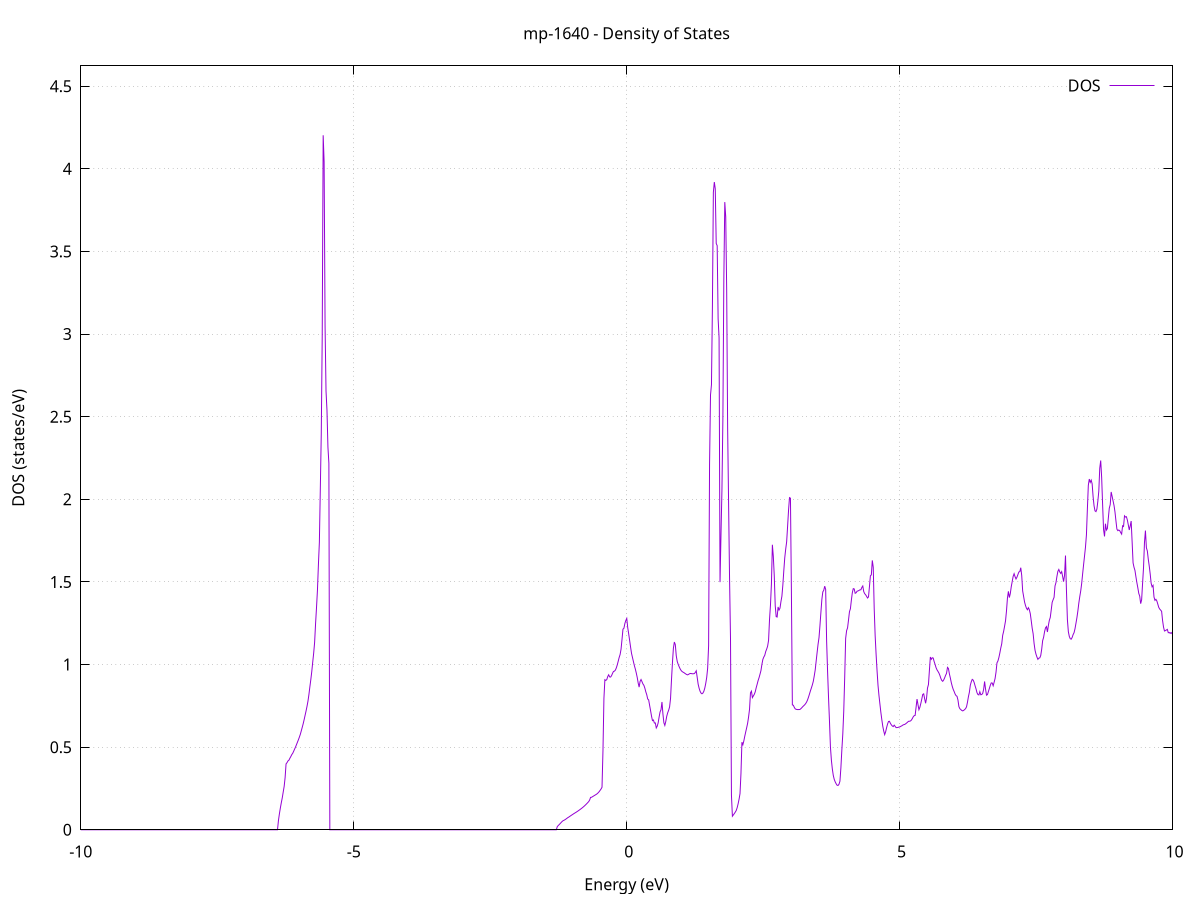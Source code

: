 set title 'mp-1640 - Density of States'
set xlabel 'Energy (eV)'
set ylabel 'DOS (states/eV)'
set grid
set xrange [-10:10]
set yrange [0:4.623]
set xzeroaxis lt -1
set terminal png size 800,600
set output 'mp-1640_dos_gnuplot.png'
plot '-' using 1:2 with lines title 'DOS'
-22.192600 0.000000
-22.175100 0.000000
-22.157700 0.000000
-22.140300 0.000000
-22.122800 0.000000
-22.105400 0.000000
-22.088000 0.000000
-22.070500 0.000000
-22.053100 0.000000
-22.035700 0.000000
-22.018200 0.000000
-22.000800 0.000000
-21.983400 0.000000
-21.965900 0.000000
-21.948500 0.000000
-21.931000 0.000000
-21.913600 0.000000
-21.896200 0.000000
-21.878700 0.000000
-21.861300 0.000000
-21.843900 0.000000
-21.826400 0.000000
-21.809000 0.000000
-21.791600 0.000000
-21.774100 0.000000
-21.756700 0.000000
-21.739300 0.000000
-21.721800 0.000000
-21.704400 0.000000
-21.687000 0.000000
-21.669500 0.000000
-21.652100 0.000000
-21.634700 0.000000
-21.617200 0.000000
-21.599800 0.000000
-21.582300 0.000000
-21.564900 0.000000
-21.547500 0.000000
-21.530000 0.000000
-21.512600 0.000000
-21.495200 0.000000
-21.477700 0.000000
-21.460300 0.000000
-21.442900 0.000000
-21.425400 0.000000
-21.408000 0.000000
-21.390600 0.000000
-21.373100 0.000000
-21.355700 0.000000
-21.338300 0.000000
-21.320800 0.000000
-21.303400 0.000000
-21.286000 0.000000
-21.268500 0.000000
-21.251100 0.000000
-21.233600 0.000000
-21.216200 0.000000
-21.198800 0.000000
-21.181300 0.000000
-21.163900 0.000000
-21.146500 0.000000
-21.129000 0.000000
-21.111600 0.000000
-21.094200 0.000000
-21.076700 0.000000
-21.059300 0.000000
-21.041900 0.000000
-21.024400 0.000000
-21.007000 0.000000
-20.989600 0.000000
-20.972100 0.000000
-20.954700 0.000000
-20.937300 0.000000
-20.919800 0.000000
-20.902400 0.000000
-20.884900 0.000000
-20.867500 0.000000
-20.850100 0.000000
-20.832600 0.000000
-20.815200 0.000000
-20.797800 0.000000
-20.780300 0.000000
-20.762900 0.000000
-20.745500 0.000000
-20.728000 0.000000
-20.710600 0.000000
-20.693200 0.000000
-20.675700 0.000000
-20.658300 0.000000
-20.640900 0.000000
-20.623400 0.000000
-20.606000 0.499900
-20.588600 2.072600
-20.571100 3.879900
-20.553700 4.324200
-20.536200 5.714200
-20.518800 7.984600
-20.501400 11.562300
-20.483900 14.232800
-20.466500 11.356800
-20.449100 10.130200
-20.431600 7.567100
-20.414200 7.023200
-20.396800 3.061400
-20.379300 3.317800
-20.361900 3.081400
-20.344500 3.115500
-20.327000 3.176700
-20.309600 3.353100
-20.292200 3.720400
-20.274700 4.111100
-20.257300 4.601200
-20.239900 5.550800
-20.222400 7.647200
-20.205000 9.342100
-20.187500 10.461900
-20.170100 11.984900
-20.152700 14.691300
-20.135200 9.289000
-20.117800 7.513400
-20.100400 8.883600
-20.082900 12.441900
-20.065500 14.804200
-20.048100 12.485500
-20.030600 22.205300
-20.013200 21.850900
-19.995800 19.722900
-19.978300 14.244500
-19.960900 12.285000
-19.943500 4.092800
-19.926000 0.000000
-19.908600 0.000000
-19.891200 0.000000
-19.873700 0.000000
-19.856300 0.000000
-19.838800 0.000000
-19.821400 0.000000
-19.804000 0.000000
-19.786500 0.000000
-19.769100 0.000000
-19.751700 0.000000
-19.734200 0.000000
-19.716800 0.000000
-19.699400 0.000000
-19.681900 0.000000
-19.664500 0.000000
-19.647100 0.000000
-19.629600 0.000000
-19.612200 0.000000
-19.594800 0.000000
-19.577300 0.000000
-19.559900 0.000000
-19.542500 0.000000
-19.525000 0.000000
-19.507600 0.000000
-19.490100 0.000000
-19.472700 0.000000
-19.455300 0.000000
-19.437800 0.000000
-19.420400 0.000000
-19.403000 0.000000
-19.385500 0.000000
-19.368100 0.000000
-19.350700 0.000000
-19.333200 0.000000
-19.315800 0.000000
-19.298400 0.000000
-19.280900 0.000000
-19.263500 0.000000
-19.246100 0.000000
-19.228600 0.000000
-19.211200 0.000000
-19.193800 0.000000
-19.176300 0.000000
-19.158900 0.000000
-19.141400 0.000000
-19.124000 0.000000
-19.106600 0.000000
-19.089100 0.000000
-19.071700 0.000000
-19.054300 0.000000
-19.036800 0.000000
-19.019400 0.000000
-19.002000 0.000000
-18.984500 0.000000
-18.967100 0.000000
-18.949700 0.000000
-18.932200 0.000000
-18.914800 0.000000
-18.897400 0.000000
-18.879900 0.000000
-18.862500 0.000000
-18.845100 0.000000
-18.827600 0.000000
-18.810200 0.000000
-18.792700 0.000000
-18.775300 0.000000
-18.757900 0.000000
-18.740400 0.000000
-18.723000 0.000000
-18.705600 0.000000
-18.688100 0.000000
-18.670700 0.000000
-18.653300 0.000000
-18.635800 0.000000
-18.618400 0.000000
-18.601000 0.000000
-18.583500 0.000000
-18.566100 0.000000
-18.548700 0.000000
-18.531200 0.000000
-18.513800 0.000000
-18.496400 0.000000
-18.478900 0.000000
-18.461500 0.000000
-18.444100 0.000000
-18.426600 0.000000
-18.409200 0.000000
-18.391700 0.000000
-18.374300 0.000000
-18.356900 0.000000
-18.339400 0.000000
-18.322000 0.000000
-18.304600 0.000000
-18.287100 0.000000
-18.269700 0.000000
-18.252300 0.000000
-18.234800 0.000000
-18.217400 0.000000
-18.200000 0.000000
-18.182500 0.000000
-18.165100 0.000000
-18.147700 0.000000
-18.130200 0.000000
-18.112800 0.000000
-18.095400 0.000000
-18.077900 0.000000
-18.060500 0.000000
-18.043000 0.000000
-18.025600 0.000000
-18.008200 0.000000
-17.990700 0.000000
-17.973300 0.000000
-17.955900 0.000000
-17.938400 0.000000
-17.921000 0.000000
-17.903600 0.000000
-17.886100 0.000000
-17.868700 0.000000
-17.851300 0.000000
-17.833800 0.000000
-17.816400 0.000000
-17.799000 0.000000
-17.781500 0.000000
-17.764100 0.000000
-17.746700 0.000000
-17.729200 0.000000
-17.711800 0.000000
-17.694300 0.000000
-17.676900 0.000000
-17.659500 0.000000
-17.642000 0.000000
-17.624600 0.000000
-17.607200 0.000000
-17.589700 0.000000
-17.572300 0.000000
-17.554900 0.000000
-17.537400 0.000000
-17.520000 0.000000
-17.502600 0.000000
-17.485100 0.000000
-17.467700 0.000000
-17.450300 0.000000
-17.432800 0.000000
-17.415400 0.000000
-17.398000 0.000000
-17.380500 0.000000
-17.363100 0.000000
-17.345600 0.000000
-17.328200 0.000000
-17.310800 0.000000
-17.293300 0.000000
-17.275900 0.000000
-17.258500 0.000000
-17.241000 0.000000
-17.223600 0.000000
-17.206200 0.000000
-17.188700 0.000000
-17.171300 0.000000
-17.153900 0.000000
-17.136400 0.000000
-17.119000 0.000000
-17.101600 0.000000
-17.084100 0.000000
-17.066700 0.000000
-17.049300 0.000000
-17.031800 0.000000
-17.014400 0.000000
-16.996900 0.000000
-16.979500 0.000000
-16.962100 0.000000
-16.944600 0.000000
-16.927200 0.000000
-16.909800 0.000000
-16.892300 0.000000
-16.874900 0.000000
-16.857500 0.000000
-16.840000 0.000000
-16.822600 0.000000
-16.805200 0.000000
-16.787700 0.000000
-16.770300 0.000000
-16.752900 0.000000
-16.735400 0.000000
-16.718000 0.000000
-16.700600 0.000000
-16.683100 0.000000
-16.665700 0.000000
-16.648200 0.000000
-16.630800 0.000000
-16.613400 0.000000
-16.595900 0.000000
-16.578500 0.000000
-16.561100 0.000000
-16.543600 0.000000
-16.526200 0.000000
-16.508800 0.000000
-16.491300 0.000000
-16.473900 0.000000
-16.456500 0.000000
-16.439000 0.000000
-16.421600 0.000000
-16.404200 0.000000
-16.386700 0.000000
-16.369300 0.000000
-16.351900 0.000000
-16.334400 0.000000
-16.317000 0.000000
-16.299500 0.000000
-16.282100 0.000000
-16.264700 0.000000
-16.247200 0.000000
-16.229800 0.000000
-16.212400 0.000000
-16.194900 0.000000
-16.177500 0.000000
-16.160100 0.000000
-16.142600 0.000000
-16.125200 0.000000
-16.107800 0.000000
-16.090300 0.000000
-16.072900 0.000000
-16.055500 0.000000
-16.038000 0.000000
-16.020600 0.000000
-16.003200 0.000000
-15.985700 0.000000
-15.968300 0.000000
-15.950800 0.000000
-15.933400 0.000000
-15.916000 0.000000
-15.898500 0.000000
-15.881100 0.000000
-15.863700 0.000000
-15.846200 0.000000
-15.828800 0.000000
-15.811400 0.000000
-15.793900 0.000000
-15.776500 0.000000
-15.759100 0.000000
-15.741600 0.000000
-15.724200 0.000000
-15.706800 0.000000
-15.689300 0.000000
-15.671900 0.000000
-15.654500 0.000000
-15.637000 0.000000
-15.619600 0.000000
-15.602100 0.000000
-15.584700 0.000000
-15.567300 0.000000
-15.549800 0.000000
-15.532400 0.000000
-15.515000 0.000000
-15.497500 0.000000
-15.480100 0.000000
-15.462700 0.000000
-15.445200 0.000000
-15.427800 0.000000
-15.410400 0.000000
-15.392900 0.000000
-15.375500 0.000000
-15.358100 0.000000
-15.340600 0.000000
-15.323200 0.000000
-15.305800 0.000000
-15.288300 0.000000
-15.270900 0.000000
-15.253400 0.000000
-15.236000 0.000000
-15.218600 0.000000
-15.201100 0.000000
-15.183700 0.000000
-15.166300 0.000000
-15.148800 0.000000
-15.131400 0.000000
-15.114000 0.000000
-15.096500 0.000000
-15.079100 0.000000
-15.061700 0.000000
-15.044200 0.000000
-15.026800 0.000000
-15.009400 0.000000
-14.991900 0.000000
-14.974500 0.000000
-14.957100 0.000000
-14.939600 0.000000
-14.922200 0.000000
-14.904800 0.000000
-14.887300 0.000000
-14.869900 0.000000
-14.852400 0.000000
-14.835000 0.000000
-14.817600 0.000000
-14.800100 0.000000
-14.782700 0.000000
-14.765300 0.000000
-14.747800 0.000000
-14.730400 0.000000
-14.713000 0.000000
-14.695500 0.000000
-14.678100 0.000000
-14.660700 0.000000
-14.643200 0.000000
-14.625800 0.000000
-14.608400 0.000000
-14.590900 0.000000
-14.573500 0.000000
-14.556100 0.000000
-14.538600 0.000000
-14.521200 0.000000
-14.503700 0.000000
-14.486300 0.000000
-14.468900 0.000000
-14.451400 0.000000
-14.434000 0.000000
-14.416600 0.000000
-14.399100 0.000000
-14.381700 0.000000
-14.364300 0.000000
-14.346800 0.000000
-14.329400 0.000000
-14.312000 0.000000
-14.294500 0.000000
-14.277100 0.000000
-14.259700 0.000000
-14.242200 0.000000
-14.224800 0.000000
-14.207400 0.000000
-14.189900 0.000000
-14.172500 0.000000
-14.155000 0.000000
-14.137600 0.000000
-14.120200 0.000000
-14.102700 0.000000
-14.085300 0.000000
-14.067900 0.000000
-14.050400 0.000000
-14.033000 0.000000
-14.015600 0.000000
-13.998100 0.000000
-13.980700 0.000000
-13.963300 0.000000
-13.945800 0.000000
-13.928400 0.000000
-13.911000 0.000000
-13.893500 0.000000
-13.876100 0.000000
-13.858700 0.000000
-13.841200 0.000000
-13.823800 0.000000
-13.806300 0.000000
-13.788900 0.000000
-13.771500 0.000000
-13.754000 0.000000
-13.736600 0.000000
-13.719200 0.000000
-13.701700 0.000000
-13.684300 0.000000
-13.666900 0.000000
-13.649400 0.000000
-13.632000 0.000000
-13.614600 0.000000
-13.597100 0.000000
-13.579700 0.000000
-13.562300 0.000000
-13.544800 0.000000
-13.527400 0.000000
-13.510000 0.000000
-13.492500 0.000000
-13.475100 0.000000
-13.457600 0.000000
-13.440200 0.000000
-13.422800 0.000000
-13.405300 0.000000
-13.387900 0.000000
-13.370500 0.000000
-13.353000 0.000000
-13.335600 0.000000
-13.318200 0.000000
-13.300700 0.000000
-13.283300 0.000000
-13.265900 0.000000
-13.248400 0.000000
-13.231000 0.000000
-13.213600 0.000000
-13.196100 0.000000
-13.178700 0.000000
-13.161300 0.000000
-13.143800 0.000000
-13.126400 0.000000
-13.108900 0.000000
-13.091500 0.000000
-13.074100 0.000000
-13.056600 0.000000
-13.039200 0.000000
-13.021800 0.000000
-13.004300 0.000000
-12.986900 0.000000
-12.969500 0.000000
-12.952000 0.000000
-12.934600 0.000000
-12.917200 0.000000
-12.899700 0.000000
-12.882300 0.000000
-12.864900 0.000000
-12.847400 0.000000
-12.830000 0.000000
-12.812600 0.000000
-12.795100 0.000000
-12.777700 0.000000
-12.760200 0.000000
-12.742800 0.000000
-12.725400 0.000000
-12.707900 0.000000
-12.690500 0.000000
-12.673100 0.000000
-12.655600 0.000000
-12.638200 0.000000
-12.620800 0.000000
-12.603300 0.000000
-12.585900 0.000000
-12.568500 0.000000
-12.551000 0.000000
-12.533600 0.000000
-12.516200 0.000000
-12.498700 0.000000
-12.481300 0.000000
-12.463900 0.000000
-12.446400 0.000000
-12.429000 0.000000
-12.411500 0.000000
-12.394100 0.000000
-12.376700 0.000000
-12.359200 0.000000
-12.341800 0.000000
-12.324400 0.000000
-12.306900 0.000000
-12.289500 0.000000
-12.272100 0.000000
-12.254600 0.000000
-12.237200 0.000000
-12.219800 0.000000
-12.202300 0.000000
-12.184900 0.000000
-12.167500 0.000000
-12.150000 0.000000
-12.132600 0.000000
-12.115200 0.000000
-12.097700 0.000000
-12.080300 0.000000
-12.062800 0.000000
-12.045400 0.000000
-12.028000 0.000000
-12.010500 0.000000
-11.993100 0.000000
-11.975700 0.000000
-11.958200 0.000000
-11.940800 0.000000
-11.923400 0.000000
-11.905900 0.000000
-11.888500 0.000000
-11.871100 0.000000
-11.853600 0.000000
-11.836200 0.000000
-11.818800 0.000000
-11.801300 0.000000
-11.783900 0.000000
-11.766500 0.000000
-11.749000 0.000000
-11.731600 0.000000
-11.714100 0.000000
-11.696700 0.000000
-11.679300 0.000000
-11.661800 0.000000
-11.644400 0.000000
-11.627000 0.000000
-11.609500 0.000000
-11.592100 0.000000
-11.574700 0.000000
-11.557200 0.000000
-11.539800 0.000000
-11.522400 0.000000
-11.504900 0.000000
-11.487500 0.000000
-11.470100 0.000000
-11.452600 0.000000
-11.435200 0.000000
-11.417800 0.000000
-11.400300 0.000000
-11.382900 0.000000
-11.365500 0.000000
-11.348000 0.000000
-11.330600 0.000000
-11.313100 0.000000
-11.295700 0.000000
-11.278300 0.000000
-11.260800 0.000000
-11.243400 0.000000
-11.226000 0.000000
-11.208500 0.000000
-11.191100 0.000000
-11.173700 0.000000
-11.156200 0.000000
-11.138800 0.000000
-11.121400 0.000000
-11.103900 0.000000
-11.086500 0.000000
-11.069100 0.000000
-11.051600 0.000000
-11.034200 0.000000
-11.016800 0.000000
-10.999300 0.000000
-10.981900 0.000000
-10.964400 0.000000
-10.947000 0.000000
-10.929600 0.000000
-10.912100 0.000000
-10.894700 0.000000
-10.877300 0.000000
-10.859800 0.000000
-10.842400 0.000000
-10.825000 0.000000
-10.807500 0.000000
-10.790100 0.000000
-10.772700 0.000000
-10.755200 0.000000
-10.737800 0.000000
-10.720400 0.000000
-10.702900 0.000000
-10.685500 0.000000
-10.668100 0.000000
-10.650600 0.000000
-10.633200 0.000000
-10.615700 0.000000
-10.598300 0.000000
-10.580900 0.000000
-10.563400 0.000000
-10.546000 0.000000
-10.528600 0.000000
-10.511100 0.000000
-10.493700 0.000000
-10.476300 0.000000
-10.458800 0.000000
-10.441400 0.000000
-10.424000 0.000000
-10.406500 0.000000
-10.389100 0.000000
-10.371700 0.000000
-10.354200 0.000000
-10.336800 0.000000
-10.319400 0.000000
-10.301900 0.000000
-10.284500 0.000000
-10.267000 0.000000
-10.249600 0.000000
-10.232200 0.000000
-10.214700 0.000000
-10.197300 0.000000
-10.179900 0.000000
-10.162400 0.000000
-10.145000 0.000000
-10.127600 0.000000
-10.110100 0.000000
-10.092700 0.000000
-10.075300 0.000000
-10.057800 0.000000
-10.040400 0.000000
-10.023000 0.000000
-10.005500 0.000000
-9.988100 0.000000
-9.970700 0.000000
-9.953200 0.000000
-9.935800 0.000000
-9.918300 0.000000
-9.900900 0.000000
-9.883500 0.000000
-9.866000 0.000000
-9.848600 0.000000
-9.831200 0.000000
-9.813700 0.000000
-9.796300 0.000000
-9.778900 0.000000
-9.761400 0.000000
-9.744000 0.000000
-9.726600 0.000000
-9.709100 0.000000
-9.691700 0.000000
-9.674300 0.000000
-9.656800 0.000000
-9.639400 0.000000
-9.622000 0.000000
-9.604500 0.000000
-9.587100 0.000000
-9.569600 0.000000
-9.552200 0.000000
-9.534800 0.000000
-9.517300 0.000000
-9.499900 0.000000
-9.482500 0.000000
-9.465000 0.000000
-9.447600 0.000000
-9.430200 0.000000
-9.412700 0.000000
-9.395300 0.000000
-9.377900 0.000000
-9.360400 0.000000
-9.343000 0.000000
-9.325600 0.000000
-9.308100 0.000000
-9.290700 0.000000
-9.273300 0.000000
-9.255800 0.000000
-9.238400 0.000000
-9.220900 0.000000
-9.203500 0.000000
-9.186100 0.000000
-9.168600 0.000000
-9.151200 0.000000
-9.133800 0.000000
-9.116300 0.000000
-9.098900 0.000000
-9.081500 0.000000
-9.064000 0.000000
-9.046600 0.000000
-9.029200 0.000000
-9.011700 0.000000
-8.994300 0.000000
-8.976900 0.000000
-8.959400 0.000000
-8.942000 0.000000
-8.924600 0.000000
-8.907100 0.000000
-8.889700 0.000000
-8.872200 0.000000
-8.854800 0.000000
-8.837400 0.000000
-8.819900 0.000000
-8.802500 0.000000
-8.785100 0.000000
-8.767600 0.000000
-8.750200 0.000000
-8.732800 0.000000
-8.715300 0.000000
-8.697900 0.000000
-8.680500 0.000000
-8.663000 0.000000
-8.645600 0.000000
-8.628200 0.000000
-8.610700 0.000000
-8.593300 0.000000
-8.575900 0.000000
-8.558400 0.000000
-8.541000 0.000000
-8.523500 0.000000
-8.506100 0.000000
-8.488700 0.000000
-8.471200 0.000000
-8.453800 0.000000
-8.436400 0.000000
-8.418900 0.000000
-8.401500 0.000000
-8.384100 0.000000
-8.366600 0.000000
-8.349200 0.000000
-8.331800 0.000000
-8.314300 0.000000
-8.296900 0.000000
-8.279500 0.000000
-8.262000 0.000000
-8.244600 0.000000
-8.227200 0.000000
-8.209700 0.000000
-8.192300 0.000000
-8.174800 0.000000
-8.157400 0.000000
-8.140000 0.000000
-8.122500 0.000000
-8.105100 0.000000
-8.087700 0.000000
-8.070200 0.000000
-8.052800 0.000000
-8.035400 0.000000
-8.017900 0.000000
-8.000500 0.000000
-7.983100 0.000000
-7.965600 0.000000
-7.948200 0.000000
-7.930800 0.000000
-7.913300 0.000000
-7.895900 0.000000
-7.878500 0.000000
-7.861000 0.000000
-7.843600 0.000000
-7.826200 0.000000
-7.808700 0.000000
-7.791300 0.000000
-7.773800 0.000000
-7.756400 0.000000
-7.739000 0.000000
-7.721500 0.000000
-7.704100 0.000000
-7.686700 0.000000
-7.669200 0.000000
-7.651800 0.000000
-7.634400 0.000000
-7.616900 0.000000
-7.599500 0.000000
-7.582100 0.000000
-7.564600 0.000000
-7.547200 0.000000
-7.529800 0.000000
-7.512300 0.000000
-7.494900 0.000000
-7.477500 0.000000
-7.460000 0.000000
-7.442600 0.000000
-7.425100 0.000000
-7.407700 0.000000
-7.390300 0.000000
-7.372800 0.000000
-7.355400 0.000000
-7.338000 0.000000
-7.320500 0.000000
-7.303100 0.000000
-7.285700 0.000000
-7.268200 0.000000
-7.250800 0.000000
-7.233400 0.000000
-7.215900 0.000000
-7.198500 0.000000
-7.181100 0.000000
-7.163600 0.000000
-7.146200 0.000000
-7.128800 0.000000
-7.111300 0.000000
-7.093900 0.000000
-7.076400 0.000000
-7.059000 0.000000
-7.041600 0.000000
-7.024100 0.000000
-7.006700 0.000000
-6.989300 0.000000
-6.971800 0.000000
-6.954400 0.000000
-6.937000 0.000000
-6.919500 0.000000
-6.902100 0.000000
-6.884700 0.000000
-6.867200 0.000000
-6.849800 0.000000
-6.832400 0.000000
-6.814900 0.000000
-6.797500 0.000000
-6.780100 0.000000
-6.762600 0.000000
-6.745200 0.000000
-6.727700 0.000000
-6.710300 0.000000
-6.692900 0.000000
-6.675400 0.000000
-6.658000 0.000000
-6.640600 0.000000
-6.623100 0.000000
-6.605700 0.000000
-6.588300 0.000000
-6.570800 0.000000
-6.553400 0.000000
-6.536000 0.000000
-6.518500 0.000000
-6.501100 0.000000
-6.483700 0.000000
-6.466200 0.000000
-6.448800 0.000000
-6.431400 0.000000
-6.413900 0.000000
-6.396500 0.000000
-6.379000 0.056300
-6.361600 0.096300
-6.344200 0.131600
-6.326700 0.163700
-6.309300 0.192800
-6.291900 0.228100
-6.274400 0.262500
-6.257000 0.315500
-6.239600 0.398500
-6.222100 0.406100
-6.204700 0.416500
-6.187300 0.421100
-6.169800 0.432700
-6.152400 0.443100
-6.135000 0.454800
-6.117500 0.462800
-6.100100 0.475300
-6.082700 0.488400
-6.065200 0.501400
-6.047800 0.515800
-6.030300 0.530500
-6.012900 0.545100
-5.995500 0.560800
-5.978000 0.577700
-5.960600 0.598700
-5.943200 0.619900
-5.925700 0.641800
-5.908300 0.666400
-5.890900 0.692500
-5.873400 0.718500
-5.856000 0.746400
-5.838600 0.777600
-5.821100 0.817500
-5.803700 0.863900
-5.786300 0.908100
-5.768800 0.956500
-5.751400 1.013500
-5.734000 1.067500
-5.716500 1.133200
-5.699100 1.245900
-5.681600 1.345100
-5.664200 1.452100
-5.646800 1.604100
-5.629300 1.739000
-5.611900 2.062300
-5.594500 2.395600
-5.577000 2.984300
-5.559600 4.203100
-5.542200 4.042400
-5.524700 3.047800
-5.507300 2.654500
-5.489900 2.539100
-5.472400 2.316200
-5.455000 2.218100
-5.437600 0.000000
-5.420100 0.000000
-5.402700 0.000000
-5.385300 0.000000
-5.367800 0.000000
-5.350400 0.000000
-5.332900 0.000000
-5.315500 0.000000
-5.298100 0.000000
-5.280600 0.000000
-5.263200 0.000000
-5.245800 0.000000
-5.228300 0.000000
-5.210900 0.000000
-5.193500 0.000000
-5.176000 0.000000
-5.158600 0.000000
-5.141200 0.000000
-5.123700 0.000000
-5.106300 0.000000
-5.088900 0.000000
-5.071400 0.000000
-5.054000 0.000000
-5.036600 0.000000
-5.019100 0.000000
-5.001700 0.000000
-4.984200 0.000000
-4.966800 0.000000
-4.949400 0.000000
-4.931900 0.000000
-4.914500 0.000000
-4.897100 0.000000
-4.879600 0.000000
-4.862200 0.000000
-4.844800 0.000000
-4.827300 0.000000
-4.809900 0.000000
-4.792500 0.000000
-4.775000 0.000000
-4.757600 0.000000
-4.740200 0.000000
-4.722700 0.000000
-4.705300 0.000000
-4.687900 0.000000
-4.670400 0.000000
-4.653000 0.000000
-4.635500 0.000000
-4.618100 0.000000
-4.600700 0.000000
-4.583200 0.000000
-4.565800 0.000000
-4.548400 0.000000
-4.530900 0.000000
-4.513500 0.000000
-4.496100 0.000000
-4.478600 0.000000
-4.461200 0.000000
-4.443800 0.000000
-4.426300 0.000000
-4.408900 0.000000
-4.391500 0.000000
-4.374000 0.000000
-4.356600 0.000000
-4.339200 0.000000
-4.321700 0.000000
-4.304300 0.000000
-4.286900 0.000000
-4.269400 0.000000
-4.252000 0.000000
-4.234500 0.000000
-4.217100 0.000000
-4.199700 0.000000
-4.182200 0.000000
-4.164800 0.000000
-4.147400 0.000000
-4.129900 0.000000
-4.112500 0.000000
-4.095100 0.000000
-4.077600 0.000000
-4.060200 0.000000
-4.042800 0.000000
-4.025300 0.000000
-4.007900 0.000000
-3.990500 0.000000
-3.973000 0.000000
-3.955600 0.000000
-3.938200 0.000000
-3.920700 0.000000
-3.903300 0.000000
-3.885800 0.000000
-3.868400 0.000000
-3.851000 0.000000
-3.833500 0.000000
-3.816100 0.000000
-3.798700 0.000000
-3.781200 0.000000
-3.763800 0.000000
-3.746400 0.000000
-3.728900 0.000000
-3.711500 0.000000
-3.694100 0.000000
-3.676600 0.000000
-3.659200 0.000000
-3.641800 0.000000
-3.624300 0.000000
-3.606900 0.000000
-3.589500 0.000000
-3.572000 0.000000
-3.554600 0.000000
-3.537100 0.000000
-3.519700 0.000000
-3.502300 0.000000
-3.484800 0.000000
-3.467400 0.000000
-3.450000 0.000000
-3.432500 0.000000
-3.415100 0.000000
-3.397700 0.000000
-3.380200 0.000000
-3.362800 0.000000
-3.345400 0.000000
-3.327900 0.000000
-3.310500 0.000000
-3.293100 0.000000
-3.275600 0.000000
-3.258200 0.000000
-3.240800 0.000000
-3.223300 0.000000
-3.205900 0.000000
-3.188400 0.000000
-3.171000 0.000000
-3.153600 0.000000
-3.136100 0.000000
-3.118700 0.000000
-3.101300 0.000000
-3.083800 0.000000
-3.066400 0.000000
-3.049000 0.000000
-3.031500 0.000000
-3.014100 0.000000
-2.996700 0.000000
-2.979200 0.000000
-2.961800 0.000000
-2.944400 0.000000
-2.926900 0.000000
-2.909500 0.000000
-2.892100 0.000000
-2.874600 0.000000
-2.857200 0.000000
-2.839700 0.000000
-2.822300 0.000000
-2.804900 0.000000
-2.787400 0.000000
-2.770000 0.000000
-2.752600 0.000000
-2.735100 0.000000
-2.717700 0.000000
-2.700300 0.000000
-2.682800 0.000000
-2.665400 0.000000
-2.648000 0.000000
-2.630500 0.000000
-2.613100 0.000000
-2.595700 0.000000
-2.578200 0.000000
-2.560800 0.000000
-2.543400 0.000000
-2.525900 0.000000
-2.508500 0.000000
-2.491000 0.000000
-2.473600 0.000000
-2.456200 0.000000
-2.438700 0.000000
-2.421300 0.000000
-2.403900 0.000000
-2.386400 0.000000
-2.369000 0.000000
-2.351600 0.000000
-2.334100 0.000000
-2.316700 0.000000
-2.299300 0.000000
-2.281800 0.000000
-2.264400 0.000000
-2.247000 0.000000
-2.229500 0.000000
-2.212100 0.000000
-2.194700 0.000000
-2.177200 0.000000
-2.159800 0.000000
-2.142300 0.000000
-2.124900 0.000000
-2.107500 0.000000
-2.090000 0.000000
-2.072600 0.000000
-2.055200 0.000000
-2.037700 0.000000
-2.020300 0.000000
-2.002900 0.000000
-1.985400 0.000000
-1.968000 0.000000
-1.950600 0.000000
-1.933100 0.000000
-1.915700 0.000000
-1.898300 0.000000
-1.880800 0.000000
-1.863400 0.000000
-1.846000 0.000000
-1.828500 0.000000
-1.811100 0.000000
-1.793600 0.000000
-1.776200 0.000000
-1.758800 0.000000
-1.741300 0.000000
-1.723900 0.000000
-1.706500 0.000000
-1.689000 0.000000
-1.671600 0.000000
-1.654200 0.000000
-1.636700 0.000000
-1.619300 0.000000
-1.601900 0.000000
-1.584400 0.000000
-1.567000 0.000000
-1.549600 0.000000
-1.532100 0.000000
-1.514700 0.000000
-1.497300 0.000000
-1.479800 0.000000
-1.462400 0.000000
-1.444900 0.000000
-1.427500 0.000000
-1.410100 0.000000
-1.392600 0.000000
-1.375200 0.000000
-1.357800 0.000000
-1.340300 0.000000
-1.322900 0.000000
-1.305500 0.000000
-1.288000 0.000000
-1.270600 0.019100
-1.253200 0.025600
-1.235700 0.031300
-1.218300 0.037300
-1.200900 0.043700
-1.183400 0.049800
-1.166000 0.054600
-1.148600 0.057300
-1.131100 0.060700
-1.113700 0.064500
-1.096200 0.068800
-1.078800 0.073200
-1.061400 0.076600
-1.043900 0.080600
-1.026500 0.084600
-1.009100 0.088500
-0.991600 0.092200
-0.974200 0.096200
-0.956800 0.099800
-0.939300 0.103300
-0.921900 0.106900
-0.904500 0.110800
-0.887000 0.114700
-0.869600 0.118800
-0.852200 0.123000
-0.834700 0.127300
-0.817300 0.131800
-0.799900 0.136500
-0.782400 0.141500
-0.765000 0.146800
-0.747600 0.152400
-0.730100 0.158200
-0.712700 0.164300
-0.695200 0.170500
-0.677800 0.180100
-0.660400 0.196000
-0.642900 0.196600
-0.625500 0.200200
-0.608100 0.203800
-0.590600 0.207300
-0.573200 0.210900
-0.555800 0.214400
-0.538300 0.218700
-0.520900 0.224200
-0.503500 0.230700
-0.486000 0.238600
-0.468600 0.246900
-0.451200 0.257500
-0.433700 0.479300
-0.416300 0.794700
-0.398900 0.908100
-0.381400 0.903900
-0.364000 0.908800
-0.346500 0.927300
-0.329100 0.937900
-0.311700 0.925100
-0.294200 0.924200
-0.276800 0.932400
-0.259400 0.946000
-0.241900 0.957900
-0.224500 0.960000
-0.207100 0.965900
-0.189600 0.979400
-0.172200 0.997500
-0.154800 1.019700
-0.137300 1.042500
-0.119900 1.060600
-0.102500 1.093100
-0.085000 1.151700
-0.067600 1.213900
-0.050200 1.219100
-0.032700 1.248000
-0.015300 1.266300
0.002200 1.278900
0.019600 1.224100
0.037000 1.186500
0.054500 1.146900
0.071900 1.105900
0.089300 1.067900
0.106800 1.042600
0.124200 1.017900
0.141600 0.993400
0.159100 0.972800
0.176500 0.948800
0.193900 0.921800
0.211400 0.888100
0.228800 0.863300
0.246200 0.898000
0.263700 0.909300
0.281100 0.896500
0.298500 0.882600
0.316000 0.874200
0.333400 0.857400
0.350900 0.835000
0.368300 0.817500
0.385700 0.791600
0.403200 0.786100
0.420600 0.753400
0.438000 0.721800
0.455500 0.688300
0.472900 0.660900
0.490300 0.664500
0.507800 0.645900
0.525200 0.646600
0.542600 0.616100
0.560100 0.626900
0.577500 0.647200
0.594900 0.682800
0.612400 0.713200
0.629800 0.726900
0.647200 0.773500
0.664700 0.700900
0.682100 0.647700
0.699600 0.631500
0.717000 0.655400
0.734400 0.686800
0.751900 0.708000
0.769300 0.723300
0.786700 0.743500
0.804200 0.794800
0.821600 0.907900
0.839000 1.011100
0.856500 1.098900
0.873900 1.136200
0.891300 1.120900
0.908800 1.053400
0.926200 1.019300
0.943600 1.001600
0.961100 0.987600
0.978500 0.974900
0.995900 0.965000
1.013400 0.958400
1.030800 0.954400
1.048300 0.951300
1.065700 0.947000
1.083100 0.943000
1.100600 0.939300
1.118000 0.937500
1.135400 0.940800
1.152900 0.944400
1.170300 0.946200
1.187700 0.945100
1.205200 0.944000
1.222600 0.944300
1.240000 0.945300
1.257500 0.951800
1.274900 0.962100
1.292300 0.923000
1.309800 0.881400
1.327200 0.857100
1.344600 0.838800
1.362100 0.827500
1.379500 0.823000
1.397000 0.827200
1.414400 0.838100
1.431800 0.857700
1.449300 0.886100
1.466700 0.922000
1.484100 0.977900
1.501600 1.114300
1.519000 2.213000
1.536400 2.630900
1.553900 2.693600
1.571300 3.164300
1.588700 3.857400
1.606200 3.919900
1.623600 3.878900
1.641000 3.548400
1.658500 3.535000
1.675900 3.092800
1.693300 2.977900
1.710800 1.498900
1.728200 1.782500
1.745700 2.053700
1.763100 2.485100
1.780500 3.327500
1.798000 3.798600
1.815400 3.708800
1.832800 3.264300
1.850300 2.430000
1.867700 1.975800
1.885100 1.527200
1.902600 1.159400
1.920000 0.208900
1.937400 0.082100
1.954900 0.089800
1.972300 0.097800
1.989700 0.106700
2.007200 0.116300
2.024600 0.133600
2.042000 0.157000
2.059500 0.184700
2.076900 0.219000
2.094400 0.341000
2.111800 0.530200
2.129200 0.514700
2.146700 0.537400
2.164100 0.566100
2.181500 0.592300
2.199000 0.617800
2.216400 0.644600
2.233800 0.682700
2.251300 0.729600
2.268700 0.828600
2.286100 0.838900
2.303600 0.799800
2.321000 0.809600
2.338400 0.819700
2.355900 0.835000
2.373300 0.859500
2.390700 0.880600
2.408200 0.902700
2.425600 0.920400
2.443100 0.941300
2.460500 0.963400
2.477900 1.000700
2.495400 1.030900
2.512800 1.045300
2.530200 1.055900
2.547700 1.078500
2.565100 1.093200
2.582500 1.111000
2.600000 1.146500
2.617400 1.271900
2.634800 1.359800
2.652300 1.487600
2.669700 1.725000
2.687100 1.654500
2.704600 1.535700
2.722000 1.355800
2.739400 1.289700
2.756900 1.287600
2.774300 1.348500
2.791700 1.329700
2.809200 1.341000
2.826600 1.380600
2.844100 1.413300
2.861500 1.480600
2.878900 1.566700
2.896400 1.645700
2.913800 1.698300
2.931200 1.742500
2.948700 1.836800
2.966100 1.934500
2.983500 2.010000
3.001000 2.006800
3.018400 1.438900
3.035800 0.755700
3.053300 0.753700
3.070700 0.741300
3.088100 0.731800
3.105600 0.729100
3.123000 0.727600
3.140400 0.727400
3.157900 0.727300
3.175300 0.728300
3.192800 0.733200
3.210200 0.739100
3.227600 0.745500
3.245100 0.751000
3.262500 0.756600
3.279900 0.763900
3.297400 0.773400
3.314800 0.786400
3.332200 0.803200
3.349700 0.821700
3.367100 0.841000
3.384500 0.858200
3.402000 0.876600
3.419400 0.898300
3.436800 0.930800
3.454300 0.966900
3.471700 1.019900
3.489100 1.071900
3.506600 1.122500
3.524000 1.162700
3.541500 1.235800
3.558900 1.316200
3.576300 1.393700
3.593800 1.439500
3.611200 1.449600
3.628600 1.474300
3.646100 1.454600
3.663500 1.143400
3.680900 0.960100
3.698400 0.801800
3.715800 0.658400
3.733200 0.502300
3.750700 0.421800
3.768100 0.368200
3.785500 0.329400
3.803000 0.305000
3.820400 0.290200
3.837800 0.278700
3.855300 0.269600
3.872700 0.268200
3.890200 0.275400
3.907600 0.294100
3.925000 0.374900
3.942500 0.483000
3.959900 0.580200
3.977300 0.717800
3.994800 0.922400
4.012200 1.158200
4.029600 1.205200
4.047100 1.221700
4.064500 1.269200
4.081900 1.319200
4.099400 1.338000
4.116800 1.389100
4.134200 1.434200
4.151700 1.459300
4.169100 1.457600
4.186500 1.431200
4.204000 1.434500
4.221400 1.443800
4.238900 1.445500
4.256300 1.448400
4.273700 1.452100
4.291200 1.452300
4.308600 1.466600
4.326000 1.475400
4.343500 1.441300
4.360900 1.428800
4.378300 1.422200
4.395800 1.412900
4.413200 1.402700
4.430600 1.409200
4.448100 1.471500
4.465500 1.537000
4.482900 1.542700
4.500400 1.630400
4.517800 1.588900
4.535200 1.339000
4.552700 1.174100
4.570100 1.060900
4.587600 0.961900
4.605000 0.874200
4.622400 0.813200
4.639900 0.760900
4.657300 0.710400
4.674700 0.666700
4.692200 0.626800
4.709600 0.597900
4.727000 0.575800
4.744500 0.592500
4.761900 0.617300
4.779300 0.639000
4.796800 0.655300
4.814200 0.656600
4.831600 0.644500
4.849100 0.635200
4.866500 0.628200
4.883900 0.624600
4.901400 0.633100
4.918800 0.625800
4.936300 0.618300
4.953700 0.618400
4.971100 0.619300
4.988600 0.621600
5.006000 0.622900
5.023400 0.626200
5.040900 0.629100
5.058300 0.633400
5.075700 0.636000
5.093200 0.637500
5.110600 0.641200
5.128000 0.645800
5.145500 0.650900
5.162900 0.656300
5.180300 0.656800
5.197800 0.658100
5.215200 0.663200
5.232600 0.672400
5.250100 0.683600
5.267500 0.690600
5.285000 0.692000
5.302400 0.741500
5.319800 0.791000
5.337300 0.757600
5.354700 0.726700
5.372100 0.741200
5.389600 0.765000
5.407000 0.791000
5.424400 0.819100
5.441900 0.822700
5.459300 0.793000
5.476700 0.765600
5.494200 0.796400
5.511600 0.857600
5.529000 0.878900
5.546500 0.964300
5.563900 1.045500
5.581300 1.031900
5.598800 1.041100
5.616200 1.039300
5.633700 1.017700
5.651100 1.000400
5.668500 0.981000
5.686000 0.967800
5.703400 0.958600
5.720800 0.948700
5.738300 0.934400
5.755700 0.916400
5.773100 0.903800
5.790600 0.898500
5.808000 0.906600
5.825400 0.919300
5.842900 0.934600
5.860300 0.946600
5.877700 0.982800
5.895200 0.976000
5.912600 0.943500
5.930000 0.918700
5.947500 0.890600
5.964900 0.868200
5.982400 0.849900
5.999800 0.836600
6.017200 0.821700
6.034700 0.811800
6.052100 0.807900
6.069500 0.785300
6.087000 0.745300
6.104400 0.732700
6.121800 0.727600
6.139300 0.722200
6.156700 0.719400
6.174100 0.722400
6.191600 0.727400
6.209000 0.733000
6.226400 0.743800
6.243900 0.771700
6.261300 0.805200
6.278700 0.832000
6.296200 0.874800
6.313600 0.895700
6.331000 0.910100
6.348500 0.905800
6.365900 0.891800
6.383400 0.871300
6.400800 0.852600
6.418200 0.829700
6.435700 0.818300
6.453100 0.816000
6.470500 0.835300
6.488000 0.817100
6.505400 0.818500
6.522800 0.825200
6.540300 0.850200
6.557700 0.897400
6.575100 0.851500
6.592600 0.814600
6.610000 0.818000
6.627400 0.836500
6.644900 0.855300
6.662300 0.874400
6.679700 0.888800
6.697200 0.888200
6.714600 0.871600
6.732100 0.892500
6.749500 0.915200
6.766900 0.953600
6.784400 1.010200
6.801800 1.021400
6.819200 1.042100
6.836700 1.069400
6.854100 1.099700
6.871500 1.125200
6.889000 1.176600
6.906400 1.200600
6.923800 1.231700
6.941300 1.264800
6.958700 1.324400
6.976100 1.401700
6.993600 1.442900
7.011000 1.405200
7.028400 1.429300
7.045900 1.470900
7.063300 1.501900
7.080800 1.533600
7.098200 1.549800
7.115600 1.531700
7.133100 1.517900
7.150500 1.528600
7.167900 1.544400
7.185400 1.560000
7.202800 1.562500
7.220200 1.586000
7.237700 1.538900
7.255100 1.445400
7.272500 1.412000
7.290000 1.378200
7.307400 1.356800
7.324800 1.340600
7.342300 1.331600
7.359700 1.344000
7.377100 1.331900
7.394600 1.308000
7.412000 1.265300
7.429500 1.219800
7.446900 1.186300
7.464300 1.127600
7.481800 1.086100
7.499200 1.062700
7.516600 1.045400
7.534100 1.031400
7.551500 1.038500
7.568900 1.040500
7.586400 1.055100
7.603800 1.093000
7.621200 1.144500
7.638700 1.164500
7.656100 1.198500
7.673500 1.222000
7.691000 1.229900
7.708400 1.196800
7.725800 1.235600
7.743300 1.266700
7.760700 1.285100
7.778200 1.329800
7.795600 1.376500
7.813000 1.392200
7.830500 1.406700
7.847900 1.475800
7.865300 1.495700
7.882800 1.533200
7.900200 1.564100
7.917600 1.575500
7.935100 1.560200
7.952500 1.551500
7.969900 1.562100
7.987400 1.533300
8.004800 1.501600
8.022200 1.539400
8.039700 1.659500
8.057100 1.450100
8.074500 1.272000
8.092000 1.199100
8.109400 1.170100
8.126900 1.156100
8.144300 1.153500
8.161700 1.163800
8.179200 1.181200
8.196600 1.192700
8.214000 1.216800
8.231500 1.249700
8.248900 1.283400
8.266300 1.323800
8.283800 1.371600
8.301200 1.410900
8.318600 1.445300
8.336100 1.490500
8.353500 1.548200
8.370900 1.603300
8.388400 1.656500
8.405800 1.710500
8.423200 1.784600
8.440700 1.941600
8.458100 2.085000
8.475600 2.122500
8.493000 2.102400
8.510400 2.115900
8.527900 2.093700
8.545300 2.016400
8.562700 1.961200
8.580200 1.930000
8.597600 1.925500
8.615000 1.940700
8.632500 1.989000
8.649900 2.049200
8.667300 2.188100
8.684800 2.234800
8.702200 2.132100
8.719600 1.968400
8.737100 1.817300
8.754500 1.775400
8.771900 1.852200
8.789400 1.813800
8.806800 1.822700
8.824300 1.885300
8.841700 1.945600
8.859100 1.968000
8.876600 2.044400
8.894000 2.017700
8.911400 1.990100
8.928900 1.962500
8.946300 1.923100
8.963700 1.870200
8.981200 1.819800
8.998600 1.810300
9.016000 1.814200
9.033500 1.809700
9.050900 1.798600
9.068300 1.789300
9.085800 1.839700
9.103200 1.835700
9.120600 1.899800
9.138100 1.892600
9.155500 1.894600
9.173000 1.874400
9.190400 1.845000
9.207800 1.814500
9.225300 1.839400
9.242700 1.868400
9.260100 1.744900
9.277600 1.615400
9.295000 1.588500
9.312400 1.569300
9.329900 1.531200
9.347300 1.496100
9.364700 1.464800
9.382200 1.430500
9.399600 1.413700
9.417000 1.368400
9.434500 1.391600
9.451900 1.490500
9.469300 1.586900
9.486800 1.739300
9.504200 1.810600
9.521700 1.706600
9.539100 1.687100
9.556500 1.637100
9.574000 1.596200
9.591400 1.548400
9.608800 1.491900
9.626300 1.470500
9.643700 1.479000
9.661100 1.408800
9.678600 1.388400
9.696000 1.394700
9.713400 1.384600
9.730900 1.365700
9.748300 1.345800
9.765700 1.335800
9.783200 1.329200
9.800600 1.322100
9.818000 1.267300
9.835500 1.226900
9.852900 1.203000
9.870300 1.205200
9.887800 1.209000
9.905200 1.212800
9.922700 1.192600
9.940100 1.193800
9.957500 1.188800
9.975000 1.193800
9.992400 1.186300
10.009800 1.182200
10.027300 1.171800
10.044700 1.157700
10.062100 1.156400
10.079600 1.109300
10.097000 1.069300
10.114400 1.042900
10.131900 1.036500
10.149300 1.054600
10.166700 1.097800
10.184200 1.162500
10.201600 1.203100
10.219000 1.274700
10.236500 1.325400
10.253900 1.432800
10.271400 1.593900
10.288800 1.659800
10.306200 1.684500
10.323700 1.580700
10.341100 1.467300
10.358500 1.344400
10.376000 1.225500
10.393400 1.129300
10.410800 1.031100
10.428300 1.003500
10.445700 0.912300
10.463100 0.833400
10.480600 0.782000
10.498000 0.739200
10.515400 0.726100
10.532900 0.714900
10.550300 0.651100
10.567700 0.579600
10.585200 0.496000
10.602600 0.429900
10.620100 0.394000
10.637500 0.347000
10.654900 0.281500
10.672400 0.230500
10.689800 0.175200
10.707200 0.116600
10.724700 0.078900
10.742100 0.049800
10.759500 0.033300
10.777000 0.025000
10.794400 0.017600
10.811800 0.011300
10.829300 0.006800
10.846700 0.003800
10.864100 0.002500
10.881600 0.001900
10.899000 0.001500
10.916400 0.001000
10.933900 0.000700
10.951300 0.000400
10.968800 0.000200
10.986200 0.000100
11.003600 0.000000
11.021100 0.000000
11.038500 0.000000
11.055900 0.000000
11.073400 0.000000
11.090800 0.000000
11.108200 0.000000
11.125700 0.000000
11.143100 0.000000
11.160500 0.000000
11.178000 0.000000
11.195400 0.000000
11.212800 0.000000
11.230300 0.000000
11.247700 0.000000
11.265100 0.000000
11.282600 0.000000
11.300000 0.000000
11.317500 0.000000
11.334900 0.000000
11.352300 0.000000
11.369800 0.000000
11.387200 0.000000
11.404600 0.000000
11.422100 0.000000
11.439500 0.000000
11.456900 0.000000
11.474400 0.000000
11.491800 0.000000
11.509200 0.000000
11.526700 0.000000
11.544100 0.000000
11.561500 0.000000
11.579000 0.000000
11.596400 0.000000
11.613800 0.000000
11.631300 0.000000
11.648700 0.000000
11.666200 0.000000
11.683600 0.000000
11.701000 0.000000
11.718500 0.000000
11.735900 0.000000
11.753300 0.000000
11.770800 0.000000
11.788200 0.000000
11.805600 0.000000
11.823100 0.000000
11.840500 0.000000
11.857900 0.000000
11.875400 0.000000
11.892800 0.000000
11.910200 0.000000
11.927700 0.000000
11.945100 0.000000
11.962500 0.000000
11.980000 0.000000
11.997400 0.000000
12.014900 0.000000
12.032300 0.000000
12.049700 0.000000
12.067200 0.000000
12.084600 0.000000
12.102000 0.000000
12.119500 0.000000
12.136900 0.000000
12.154300 0.000000
12.171800 0.000000
12.189200 0.000000
12.206600 0.000000
12.224100 0.000000
12.241500 0.000000
12.258900 0.000000
12.276400 0.000000
12.293800 0.000000
12.311200 0.000000
12.328700 0.000000
12.346100 0.000000
12.363600 0.000000
12.381000 0.000000
12.398400 0.000000
12.415900 0.000000
12.433300 0.000000
12.450700 0.000000
12.468200 0.000000
12.485600 0.000000
12.503000 0.000000
12.520500 0.000000
12.537900 0.000000
12.555300 0.000000
12.572800 0.000000
12.590200 0.000000
12.607600 0.000000
12.625100 0.000000
12.642500 0.000000
12.659900 0.000000
12.677400 0.000000
e
